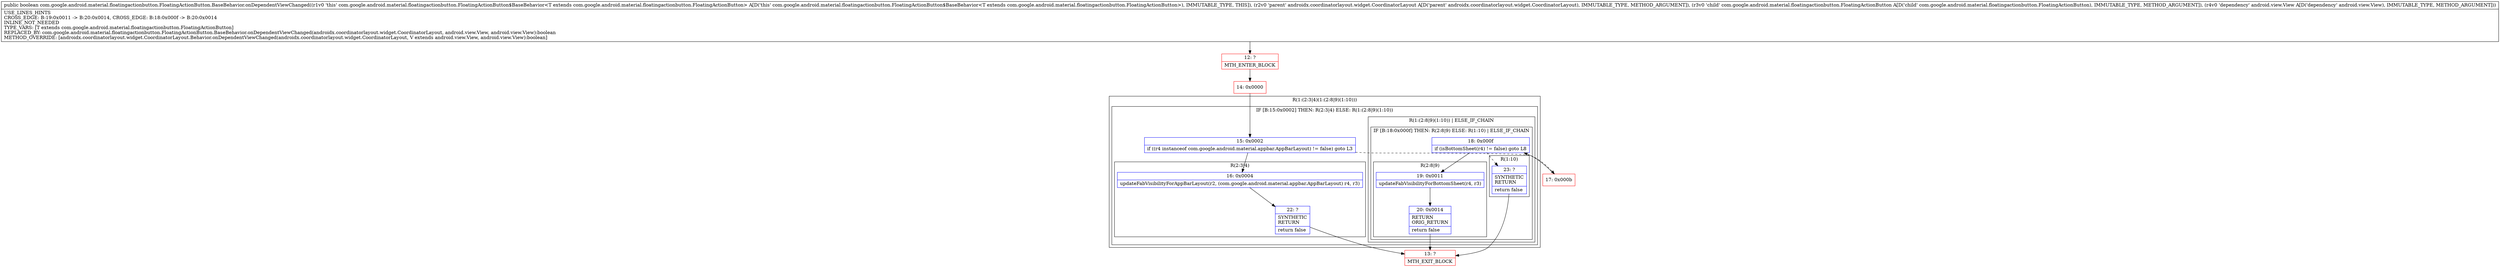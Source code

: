 digraph "CFG forcom.google.android.material.floatingactionbutton.FloatingActionButton.BaseBehavior.onDependentViewChanged(Landroidx\/coordinatorlayout\/widget\/CoordinatorLayout;Lcom\/google\/android\/material\/floatingactionbutton\/FloatingActionButton;Landroid\/view\/View;)Z" {
subgraph cluster_Region_1612865677 {
label = "R(1:(2:3|4)(1:(2:8|9)(1:10)))";
node [shape=record,color=blue];
subgraph cluster_IfRegion_4987 {
label = "IF [B:15:0x0002] THEN: R(2:3|4) ELSE: R(1:(2:8|9)(1:10))";
node [shape=record,color=blue];
Node_15 [shape=record,label="{15\:\ 0x0002|if ((r4 instanceof com.google.android.material.appbar.AppBarLayout) != false) goto L3\l}"];
subgraph cluster_Region_273345835 {
label = "R(2:3|4)";
node [shape=record,color=blue];
Node_16 [shape=record,label="{16\:\ 0x0004|updateFabVisibilityForAppBarLayout(r2, (com.google.android.material.appbar.AppBarLayout) r4, r3)\l}"];
Node_22 [shape=record,label="{22\:\ ?|SYNTHETIC\lRETURN\l|return false\l}"];
}
subgraph cluster_Region_1888544005 {
label = "R(1:(2:8|9)(1:10)) | ELSE_IF_CHAIN\l";
node [shape=record,color=blue];
subgraph cluster_IfRegion_63292818 {
label = "IF [B:18:0x000f] THEN: R(2:8|9) ELSE: R(1:10) | ELSE_IF_CHAIN\l";
node [shape=record,color=blue];
Node_18 [shape=record,label="{18\:\ 0x000f|if (isBottomSheet(r4) != false) goto L8\l}"];
subgraph cluster_Region_64918874 {
label = "R(2:8|9)";
node [shape=record,color=blue];
Node_19 [shape=record,label="{19\:\ 0x0011|updateFabVisibilityForBottomSheet(r4, r3)\l}"];
Node_20 [shape=record,label="{20\:\ 0x0014|RETURN\lORIG_RETURN\l|return false\l}"];
}
subgraph cluster_Region_1144656831 {
label = "R(1:10)";
node [shape=record,color=blue];
Node_23 [shape=record,label="{23\:\ ?|SYNTHETIC\lRETURN\l|return false\l}"];
}
}
}
}
}
Node_12 [shape=record,color=red,label="{12\:\ ?|MTH_ENTER_BLOCK\l}"];
Node_14 [shape=record,color=red,label="{14\:\ 0x0000}"];
Node_13 [shape=record,color=red,label="{13\:\ ?|MTH_EXIT_BLOCK\l}"];
Node_17 [shape=record,color=red,label="{17\:\ 0x000b}"];
MethodNode[shape=record,label="{public boolean com.google.android.material.floatingactionbutton.FloatingActionButton.BaseBehavior.onDependentViewChanged((r1v0 'this' com.google.android.material.floatingactionbutton.FloatingActionButton$BaseBehavior\<T extends com.google.android.material.floatingactionbutton.FloatingActionButton\> A[D('this' com.google.android.material.floatingactionbutton.FloatingActionButton$BaseBehavior\<T extends com.google.android.material.floatingactionbutton.FloatingActionButton\>), IMMUTABLE_TYPE, THIS]), (r2v0 'parent' androidx.coordinatorlayout.widget.CoordinatorLayout A[D('parent' androidx.coordinatorlayout.widget.CoordinatorLayout), IMMUTABLE_TYPE, METHOD_ARGUMENT]), (r3v0 'child' com.google.android.material.floatingactionbutton.FloatingActionButton A[D('child' com.google.android.material.floatingactionbutton.FloatingActionButton), IMMUTABLE_TYPE, METHOD_ARGUMENT]), (r4v0 'dependency' android.view.View A[D('dependency' android.view.View), IMMUTABLE_TYPE, METHOD_ARGUMENT]))  | USE_LINES_HINTS\lCROSS_EDGE: B:19:0x0011 \-\> B:20:0x0014, CROSS_EDGE: B:18:0x000f \-\> B:20:0x0014\lINLINE_NOT_NEEDED\lTYPE_VARS: [T extends com.google.android.material.floatingactionbutton.FloatingActionButton]\lREPLACED_BY: com.google.android.material.floatingactionbutton.FloatingActionButton.BaseBehavior.onDependentViewChanged(androidx.coordinatorlayout.widget.CoordinatorLayout, android.view.View, android.view.View):boolean\lMETHOD_OVERRIDE: [androidx.coordinatorlayout.widget.CoordinatorLayout.Behavior.onDependentViewChanged(androidx.coordinatorlayout.widget.CoordinatorLayout, V extends android.view.View, android.view.View):boolean]\l}"];
MethodNode -> Node_12;Node_15 -> Node_16;
Node_15 -> Node_17[style=dashed];
Node_16 -> Node_22;
Node_22 -> Node_13;
Node_18 -> Node_19;
Node_18 -> Node_23[style=dashed];
Node_19 -> Node_20;
Node_20 -> Node_13;
Node_23 -> Node_13;
Node_12 -> Node_14;
Node_14 -> Node_15;
Node_17 -> Node_18;
}

